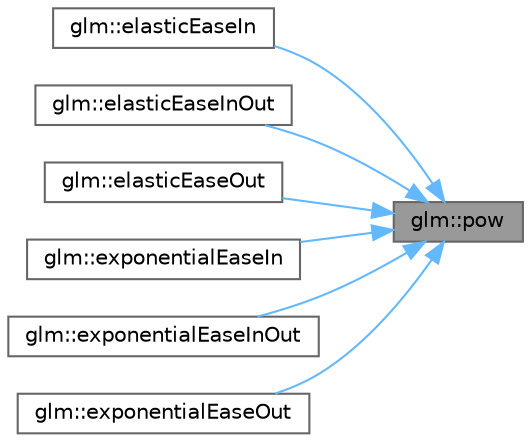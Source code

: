 digraph "glm::pow"
{
 // LATEX_PDF_SIZE
  bgcolor="transparent";
  edge [fontname=Helvetica,fontsize=10,labelfontname=Helvetica,labelfontsize=10];
  node [fontname=Helvetica,fontsize=10,shape=box,height=0.2,width=0.4];
  rankdir="RL";
  Node1 [id="Node000001",label="glm::pow",height=0.2,width=0.4,color="gray40", fillcolor="grey60", style="filled", fontcolor="black",tooltip=" "];
  Node1 -> Node2 [id="edge13_Node000001_Node000002",dir="back",color="steelblue1",style="solid",tooltip=" "];
  Node2 [id="Node000002",label="glm::elasticEaseIn",height=0.2,width=0.4,color="grey40", fillcolor="white", style="filled",URL="$group__gtx__easing.html#ga230918eccee4e113d10ec5b8cdc58695",tooltip=" "];
  Node1 -> Node3 [id="edge14_Node000001_Node000003",dir="back",color="steelblue1",style="solid",tooltip=" "];
  Node3 [id="Node000003",label="glm::elasticEaseInOut",height=0.2,width=0.4,color="grey40", fillcolor="white", style="filled",URL="$group__gtx__easing.html#ga2db4ac8959559b11b4029e54812908d6",tooltip=" "];
  Node1 -> Node4 [id="edge15_Node000001_Node000004",dir="back",color="steelblue1",style="solid",tooltip=" "];
  Node4 [id="Node000004",label="glm::elasticEaseOut",height=0.2,width=0.4,color="grey40", fillcolor="white", style="filled",URL="$group__gtx__easing.html#gace9c9d1bdf88bf2ab1e7cdefa54c7365",tooltip=" "];
  Node1 -> Node5 [id="edge16_Node000001_Node000005",dir="back",color="steelblue1",style="solid",tooltip=" "];
  Node5 [id="Node000005",label="glm::exponentialEaseIn",height=0.2,width=0.4,color="grey40", fillcolor="white", style="filled",URL="$group__gtx__easing.html#ga7f24ee9219ab4c84dc8de24be84c1e3c",tooltip=" "];
  Node1 -> Node6 [id="edge17_Node000001_Node000006",dir="back",color="steelblue1",style="solid",tooltip=" "];
  Node6 [id="Node000006",label="glm::exponentialEaseInOut",height=0.2,width=0.4,color="grey40", fillcolor="white", style="filled",URL="$group__gtx__easing.html#ga232fb6dc093c5ce94bee105ff2947501",tooltip=" "];
  Node1 -> Node7 [id="edge18_Node000001_Node000007",dir="back",color="steelblue1",style="solid",tooltip=" "];
  Node7 [id="Node000007",label="glm::exponentialEaseOut",height=0.2,width=0.4,color="grey40", fillcolor="white", style="filled",URL="$group__gtx__easing.html#ga517f2bcfd15bc2c25c466ae50808efc3",tooltip=" "];
}

